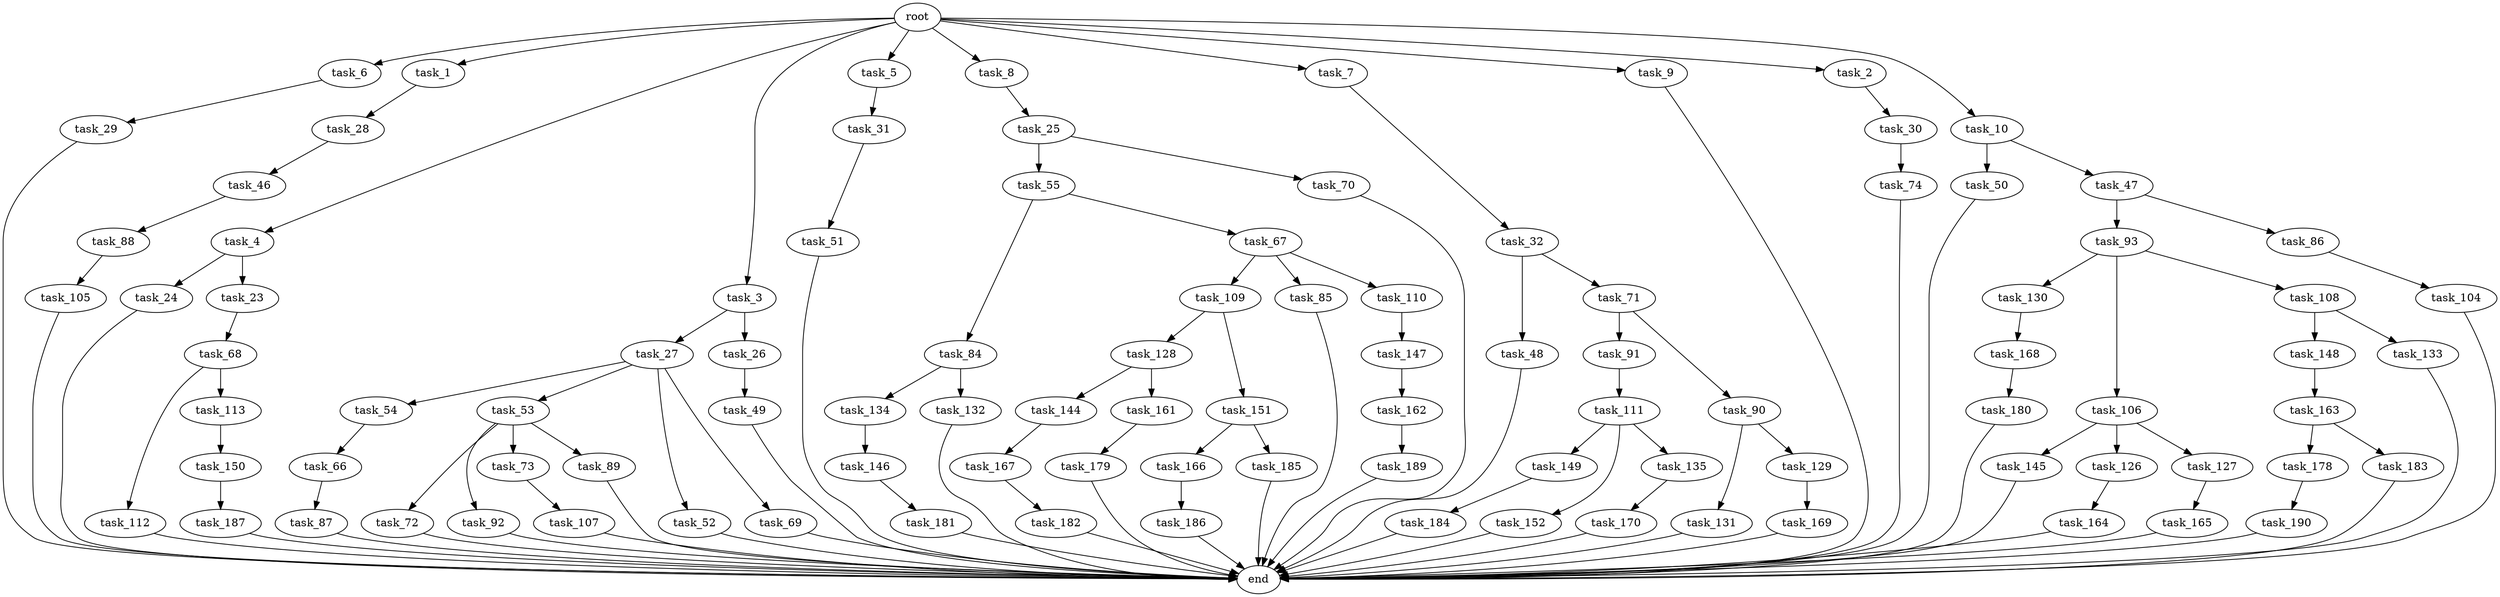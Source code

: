 digraph G {
  task_112 [size="77309411.328000"];
  task_6 [size="1.024000"];
  task_134 [size="549755813.888000"];
  task_169 [size="420906795.008000"];
  task_91 [size="549755813.888000"];
  task_187 [size="214748364.800000"];
  task_66 [size="77309411.328000"];
  task_1 [size="1.024000"];
  task_150 [size="214748364.800000"];
  task_68 [size="420906795.008000"];
  task_190 [size="34359738.368000"];
  task_149 [size="858993459.200000"];
  task_130 [size="695784701.952000"];
  task_72 [size="549755813.888000"];
  root [size="0.000000"];
  task_178 [size="420906795.008000"];
  task_179 [size="34359738.368000"];
  task_144 [size="309237645.312000"];
  task_148 [size="137438953.472000"];
  task_74 [size="858993459.200000"];
  task_4 [size="1.024000"];
  task_3 [size="1.024000"];
  task_5 [size="1.024000"];
  task_147 [size="695784701.952000"];
  task_131 [size="34359738.368000"];
  task_93 [size="34359738.368000"];
  task_84 [size="34359738.368000"];
  task_183 [size="420906795.008000"];
  task_182 [size="309237645.312000"];
  task_8 [size="1.024000"];
  task_184 [size="695784701.952000"];
  task_27 [size="137438953.472000"];
  task_109 [size="695784701.952000"];
  task_133 [size="137438953.472000"];
  task_86 [size="34359738.368000"];
  task_166 [size="420906795.008000"];
  task_107 [size="309237645.312000"];
  task_24 [size="695784701.952000"];
  task_49 [size="309237645.312000"];
  task_145 [size="420906795.008000"];
  task_128 [size="695784701.952000"];
  task_54 [size="137438953.472000"];
  task_23 [size="695784701.952000"];
  task_32 [size="695784701.952000"];
  task_92 [size="549755813.888000"];
  task_168 [size="549755813.888000"];
  task_88 [size="309237645.312000"];
  task_189 [size="309237645.312000"];
  task_167 [size="695784701.952000"];
  task_55 [size="549755813.888000"];
  task_152 [size="858993459.200000"];
  task_7 [size="1.024000"];
  task_113 [size="77309411.328000"];
  task_151 [size="695784701.952000"];
  task_53 [size="137438953.472000"];
  task_25 [size="77309411.328000"];
  task_132 [size="549755813.888000"];
  task_126 [size="420906795.008000"];
  task_51 [size="420906795.008000"];
  task_31 [size="858993459.200000"];
  task_186 [size="214748364.800000"];
  task_28 [size="695784701.952000"];
  task_9 [size="1.024000"];
  task_180 [size="214748364.800000"];
  task_162 [size="309237645.312000"];
  task_26 [size="137438953.472000"];
  task_165 [size="34359738.368000"];
  task_2 [size="1.024000"];
  task_106 [size="695784701.952000"];
  task_105 [size="34359738.368000"];
  task_129 [size="34359738.368000"];
  task_52 [size="137438953.472000"];
  task_87 [size="549755813.888000"];
  task_50 [size="214748364.800000"];
  task_111 [size="420906795.008000"];
  task_104 [size="137438953.472000"];
  task_127 [size="420906795.008000"];
  task_70 [size="549755813.888000"];
  task_30 [size="34359738.368000"];
  task_67 [size="34359738.368000"];
  task_48 [size="420906795.008000"];
  task_10 [size="1.024000"];
  task_73 [size="549755813.888000"];
  task_135 [size="858993459.200000"];
  task_164 [size="137438953.472000"];
  task_85 [size="695784701.952000"];
  task_185 [size="420906795.008000"];
  task_163 [size="858993459.200000"];
  task_29 [size="695784701.952000"];
  task_181 [size="34359738.368000"];
  task_161 [size="309237645.312000"];
  task_47 [size="214748364.800000"];
  task_69 [size="137438953.472000"];
  task_108 [size="695784701.952000"];
  end [size="0.000000"];
  task_71 [size="420906795.008000"];
  task_89 [size="549755813.888000"];
  task_46 [size="309237645.312000"];
  task_146 [size="137438953.472000"];
  task_170 [size="214748364.800000"];
  task_110 [size="695784701.952000"];
  task_90 [size="549755813.888000"];

  task_112 -> end [size="1.000000"];
  task_6 -> task_29 [size="679477248.000000"];
  task_134 -> task_146 [size="134217728.000000"];
  task_169 -> end [size="1.000000"];
  task_91 -> task_111 [size="411041792.000000"];
  task_187 -> end [size="1.000000"];
  task_66 -> task_87 [size="536870912.000000"];
  task_1 -> task_28 [size="679477248.000000"];
  task_150 -> task_187 [size="209715200.000000"];
  task_68 -> task_112 [size="75497472.000000"];
  task_68 -> task_113 [size="75497472.000000"];
  task_190 -> end [size="1.000000"];
  task_149 -> task_184 [size="679477248.000000"];
  task_130 -> task_168 [size="536870912.000000"];
  task_72 -> end [size="1.000000"];
  root -> task_2 [size="1.000000"];
  root -> task_6 [size="1.000000"];
  root -> task_7 [size="1.000000"];
  root -> task_4 [size="1.000000"];
  root -> task_3 [size="1.000000"];
  root -> task_5 [size="1.000000"];
  root -> task_1 [size="1.000000"];
  root -> task_8 [size="1.000000"];
  root -> task_9 [size="1.000000"];
  root -> task_10 [size="1.000000"];
  task_178 -> task_190 [size="33554432.000000"];
  task_179 -> end [size="1.000000"];
  task_144 -> task_167 [size="679477248.000000"];
  task_148 -> task_163 [size="838860800.000000"];
  task_74 -> end [size="1.000000"];
  task_4 -> task_23 [size="679477248.000000"];
  task_4 -> task_24 [size="679477248.000000"];
  task_3 -> task_27 [size="134217728.000000"];
  task_3 -> task_26 [size="134217728.000000"];
  task_5 -> task_31 [size="838860800.000000"];
  task_147 -> task_162 [size="301989888.000000"];
  task_131 -> end [size="1.000000"];
  task_93 -> task_108 [size="679477248.000000"];
  task_93 -> task_106 [size="679477248.000000"];
  task_93 -> task_130 [size="679477248.000000"];
  task_84 -> task_134 [size="536870912.000000"];
  task_84 -> task_132 [size="536870912.000000"];
  task_183 -> end [size="1.000000"];
  task_182 -> end [size="1.000000"];
  task_8 -> task_25 [size="75497472.000000"];
  task_184 -> end [size="1.000000"];
  task_27 -> task_54 [size="134217728.000000"];
  task_27 -> task_53 [size="134217728.000000"];
  task_27 -> task_52 [size="134217728.000000"];
  task_27 -> task_69 [size="134217728.000000"];
  task_109 -> task_128 [size="679477248.000000"];
  task_109 -> task_151 [size="679477248.000000"];
  task_133 -> end [size="1.000000"];
  task_86 -> task_104 [size="134217728.000000"];
  task_166 -> task_186 [size="209715200.000000"];
  task_107 -> end [size="1.000000"];
  task_24 -> end [size="1.000000"];
  task_49 -> end [size="1.000000"];
  task_145 -> end [size="1.000000"];
  task_128 -> task_144 [size="301989888.000000"];
  task_128 -> task_161 [size="301989888.000000"];
  task_54 -> task_66 [size="75497472.000000"];
  task_23 -> task_68 [size="411041792.000000"];
  task_32 -> task_48 [size="411041792.000000"];
  task_32 -> task_71 [size="411041792.000000"];
  task_92 -> end [size="1.000000"];
  task_168 -> task_180 [size="209715200.000000"];
  task_88 -> task_105 [size="33554432.000000"];
  task_189 -> end [size="1.000000"];
  task_167 -> task_182 [size="301989888.000000"];
  task_55 -> task_67 [size="33554432.000000"];
  task_55 -> task_84 [size="33554432.000000"];
  task_152 -> end [size="1.000000"];
  task_7 -> task_32 [size="679477248.000000"];
  task_113 -> task_150 [size="209715200.000000"];
  task_151 -> task_166 [size="411041792.000000"];
  task_151 -> task_185 [size="411041792.000000"];
  task_53 -> task_92 [size="536870912.000000"];
  task_53 -> task_73 [size="536870912.000000"];
  task_53 -> task_89 [size="536870912.000000"];
  task_53 -> task_72 [size="536870912.000000"];
  task_25 -> task_55 [size="536870912.000000"];
  task_25 -> task_70 [size="536870912.000000"];
  task_132 -> end [size="1.000000"];
  task_126 -> task_164 [size="134217728.000000"];
  task_51 -> end [size="1.000000"];
  task_31 -> task_51 [size="411041792.000000"];
  task_186 -> end [size="1.000000"];
  task_28 -> task_46 [size="301989888.000000"];
  task_9 -> end [size="1.000000"];
  task_180 -> end [size="1.000000"];
  task_162 -> task_189 [size="301989888.000000"];
  task_26 -> task_49 [size="301989888.000000"];
  task_165 -> end [size="1.000000"];
  task_2 -> task_30 [size="33554432.000000"];
  task_106 -> task_126 [size="411041792.000000"];
  task_106 -> task_127 [size="411041792.000000"];
  task_106 -> task_145 [size="411041792.000000"];
  task_105 -> end [size="1.000000"];
  task_129 -> task_169 [size="411041792.000000"];
  task_52 -> end [size="1.000000"];
  task_87 -> end [size="1.000000"];
  task_50 -> end [size="1.000000"];
  task_111 -> task_152 [size="838860800.000000"];
  task_111 -> task_149 [size="838860800.000000"];
  task_111 -> task_135 [size="838860800.000000"];
  task_104 -> end [size="1.000000"];
  task_127 -> task_165 [size="33554432.000000"];
  task_70 -> end [size="1.000000"];
  task_30 -> task_74 [size="838860800.000000"];
  task_67 -> task_85 [size="679477248.000000"];
  task_67 -> task_109 [size="679477248.000000"];
  task_67 -> task_110 [size="679477248.000000"];
  task_48 -> end [size="1.000000"];
  task_10 -> task_50 [size="209715200.000000"];
  task_10 -> task_47 [size="209715200.000000"];
  task_73 -> task_107 [size="301989888.000000"];
  task_135 -> task_170 [size="209715200.000000"];
  task_164 -> end [size="1.000000"];
  task_85 -> end [size="1.000000"];
  task_185 -> end [size="1.000000"];
  task_163 -> task_178 [size="411041792.000000"];
  task_163 -> task_183 [size="411041792.000000"];
  task_29 -> end [size="1.000000"];
  task_181 -> end [size="1.000000"];
  task_161 -> task_179 [size="33554432.000000"];
  task_47 -> task_86 [size="33554432.000000"];
  task_47 -> task_93 [size="33554432.000000"];
  task_69 -> end [size="1.000000"];
  task_108 -> task_148 [size="134217728.000000"];
  task_108 -> task_133 [size="134217728.000000"];
  task_71 -> task_91 [size="536870912.000000"];
  task_71 -> task_90 [size="536870912.000000"];
  task_89 -> end [size="1.000000"];
  task_46 -> task_88 [size="301989888.000000"];
  task_146 -> task_181 [size="33554432.000000"];
  task_170 -> end [size="1.000000"];
  task_110 -> task_147 [size="679477248.000000"];
  task_90 -> task_129 [size="33554432.000000"];
  task_90 -> task_131 [size="33554432.000000"];
}
